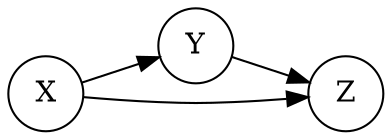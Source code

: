 digraph G {
    graph [rankdir=LR];
    node [shape="circle"];
    edge [style="-triangle 90"];
    X -> Y -> Z;
    X -> Z;
    }
